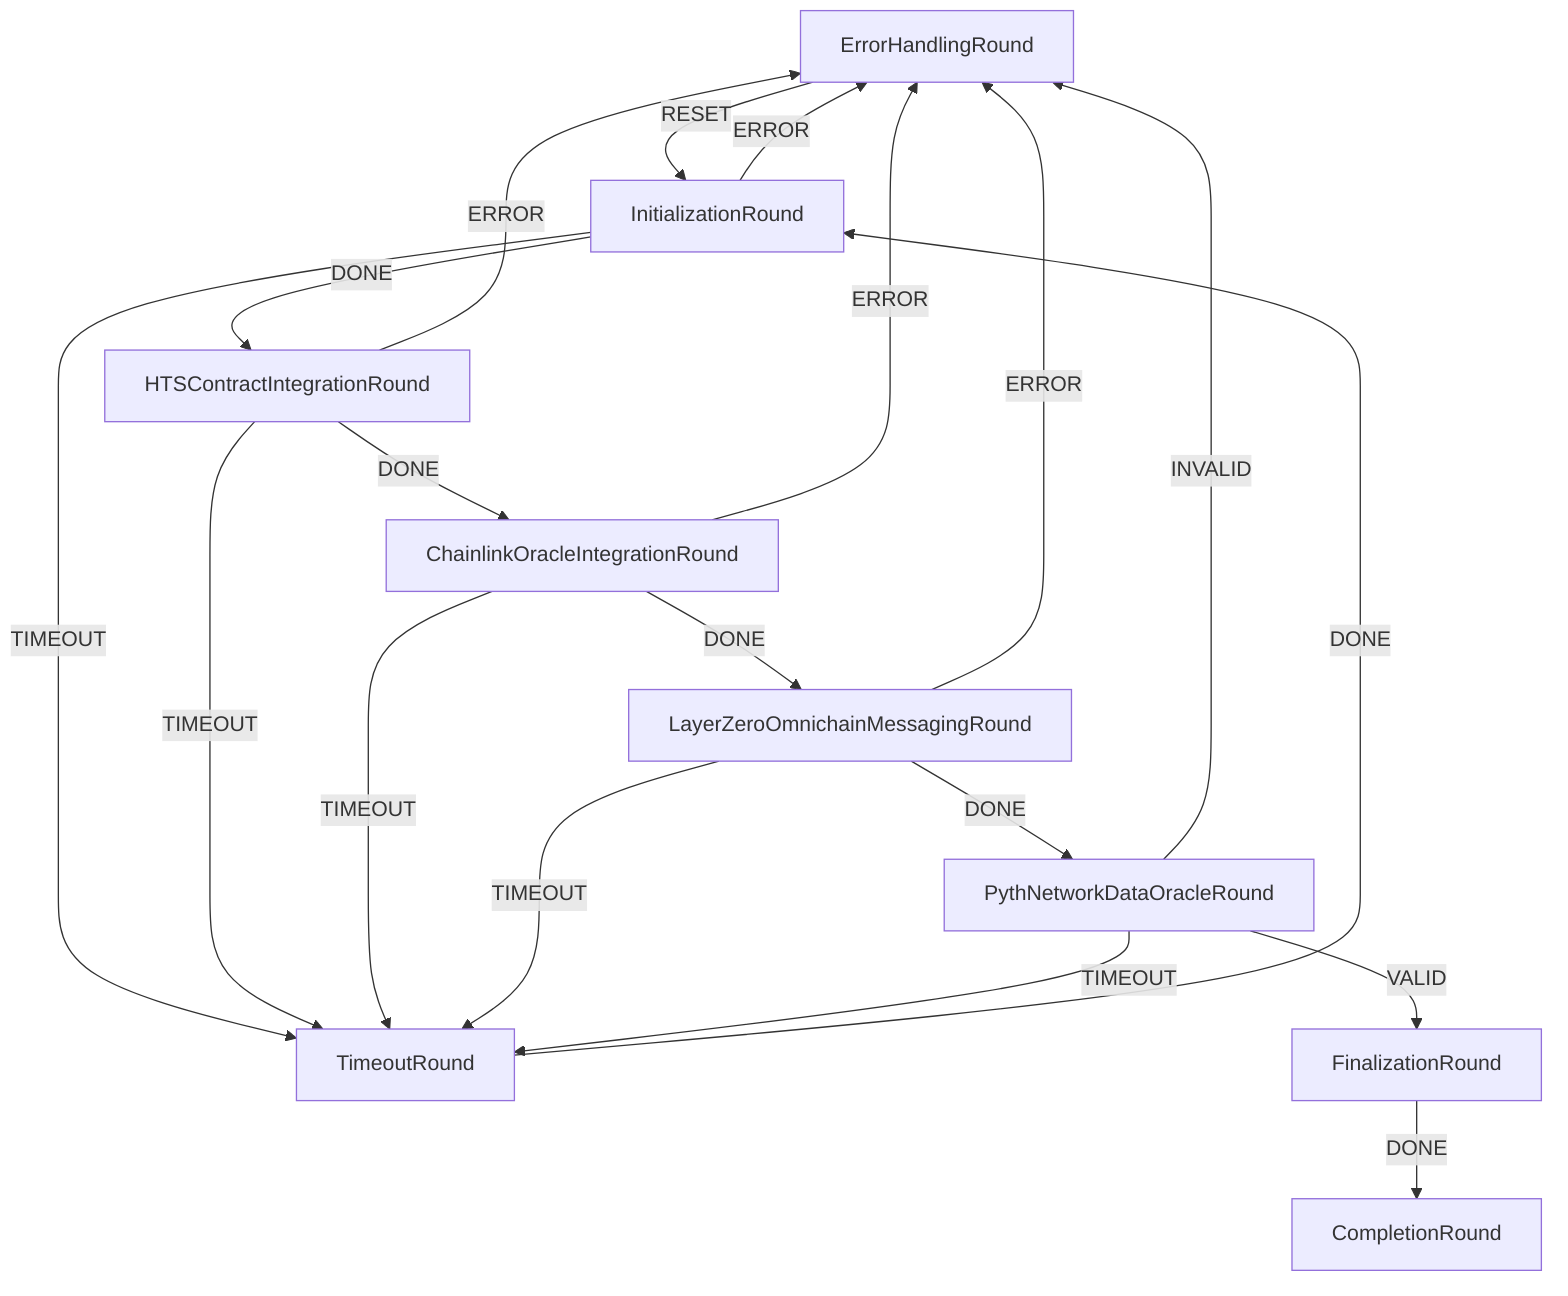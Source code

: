 graph TD
  ErrorHandlingRound
  CompletionRound
  ChainlinkOracleIntegrationRound
  TimeoutRound
  InitializationRound
  LayerZeroOmnichainMessagingRound
  PythNetworkDataOracleRound
  ErrorHandlingRound
  FinalizationRound
  HTSContractIntegrationRound
  InitializationRound -->|DONE| HTSContractIntegrationRound
  HTSContractIntegrationRound -->|DONE| ChainlinkOracleIntegrationRound
  ChainlinkOracleIntegrationRound -->|DONE| LayerZeroOmnichainMessagingRound
  LayerZeroOmnichainMessagingRound -->|DONE| PythNetworkDataOracleRound
  PythNetworkDataOracleRound -->|VALID| FinalizationRound
  PythNetworkDataOracleRound -->|INVALID| ErrorHandlingRound
  FinalizationRound -->|DONE| CompletionRound
  InitializationRound -->|ERROR| ErrorHandlingRound
  HTSContractIntegrationRound -->|ERROR| ErrorHandlingRound
  ChainlinkOracleIntegrationRound -->|ERROR| ErrorHandlingRound
  LayerZeroOmnichainMessagingRound -->|ERROR| ErrorHandlingRound
  ErrorHandlingRound -->|RESET| InitializationRound
  InitializationRound -->|TIMEOUT| TimeoutRound
  HTSContractIntegrationRound -->|TIMEOUT| TimeoutRound
  ChainlinkOracleIntegrationRound -->|TIMEOUT| TimeoutRound
  LayerZeroOmnichainMessagingRound -->|TIMEOUT| TimeoutRound
  PythNetworkDataOracleRound -->|TIMEOUT| TimeoutRound
  TimeoutRound -->|DONE| InitializationRound